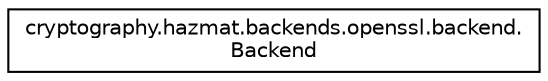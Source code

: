 digraph "Graphical Class Hierarchy"
{
 // LATEX_PDF_SIZE
  edge [fontname="Helvetica",fontsize="10",labelfontname="Helvetica",labelfontsize="10"];
  node [fontname="Helvetica",fontsize="10",shape=record];
  rankdir="LR";
  Node0 [label="cryptography.hazmat.backends.openssl.backend.\lBackend",height=0.2,width=0.4,color="black", fillcolor="white", style="filled",URL="$classcryptography_1_1hazmat_1_1backends_1_1openssl_1_1backend_1_1Backend.html",tooltip=" "];
}
